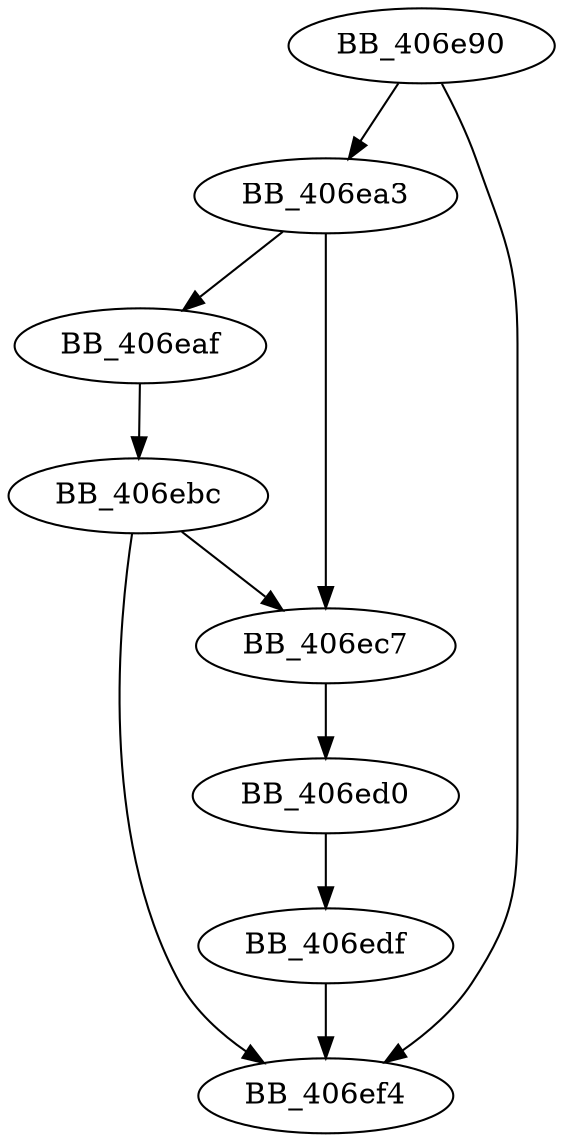 DiGraph sub_406E90{
BB_406e90->BB_406ea3
BB_406e90->BB_406ef4
BB_406ea3->BB_406eaf
BB_406ea3->BB_406ec7
BB_406eaf->BB_406ebc
BB_406ebc->BB_406ec7
BB_406ebc->BB_406ef4
BB_406ec7->BB_406ed0
BB_406ed0->BB_406edf
BB_406edf->BB_406ef4
}
